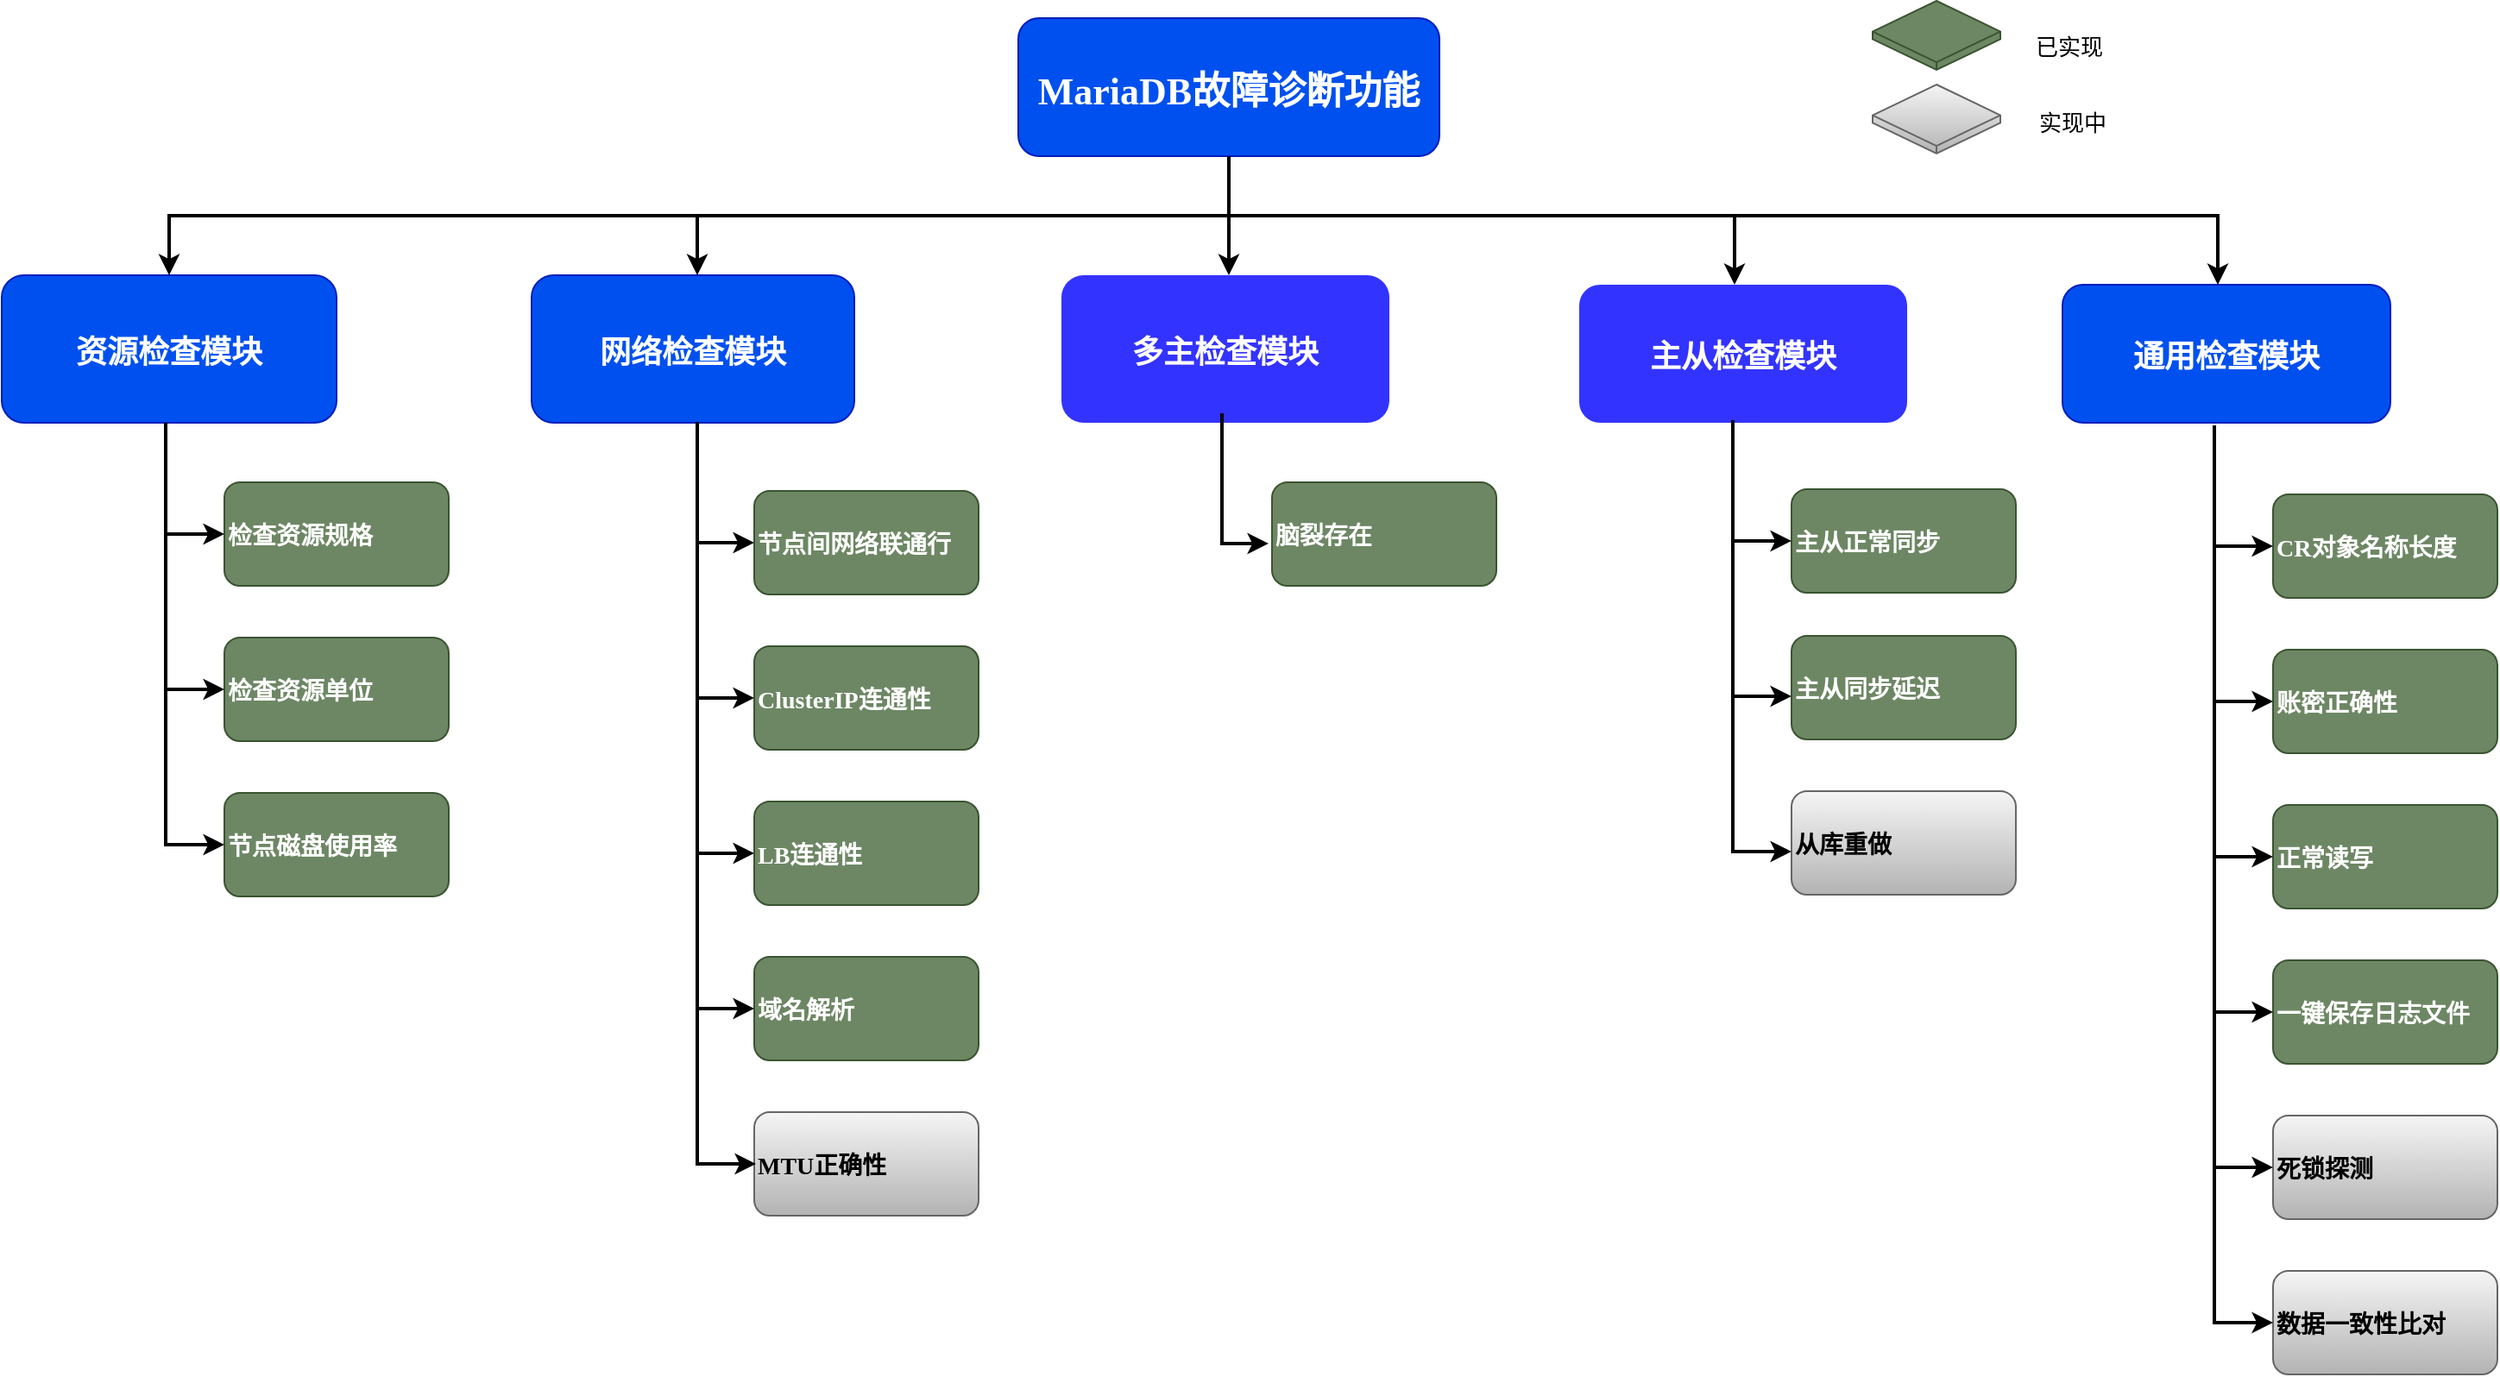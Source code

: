 <mxfile version="17.2.4" type="github">
  <diagram name="Page-1" id="2c0d36ab-eaac-3732-788b-9136903baeff">
    <mxGraphModel dx="2066" dy="1129" grid="1" gridSize="10" guides="1" tooltips="1" connect="1" arrows="1" fold="1" page="1" pageScale="1.5" pageWidth="413" pageHeight="583" background="none" math="0" shadow="0">
      <root>
        <mxCell id="0" />
        <mxCell id="1" parent="0" />
        <mxCell id="2" value="MariaDB故障诊断功能" style="rounded=1;fillColor=#0050ef;strokeColor=#001DBC;fontColor=#ffffff;fontStyle=1;fontFamily=Tahoma;fontSize=22;" parent="1" vertex="1">
          <mxGeometry x="654" y="63.5" width="244" height="80" as="geometry" />
        </mxCell>
        <mxCell id="4" value="通用检查模块" style="rounded=1;fillColor=#0050ef;strokeColor=#001DBC;fontColor=#ffffff;fontStyle=1;fontFamily=Tahoma;fontSize=18;" parent="1" vertex="1">
          <mxGeometry x="1259.0" y="218" width="190" height="80" as="geometry" />
        </mxCell>
        <mxCell id="9" value="" style="edgeStyle=elbowEdgeStyle;elbow=vertical;strokeWidth=2;rounded=0" parent="1" source="2" target="4" edge="1">
          <mxGeometry x="166" y="92.5" width="100" height="100" as="geometry">
            <mxPoint x="166" y="192.5" as="sourcePoint" />
            <mxPoint x="266" y="92.5" as="targetPoint" />
            <Array as="points">
              <mxPoint x="1349" y="178" />
              <mxPoint x="889" y="178" />
              <mxPoint x="1319" y="177" />
              <mxPoint x="1359" y="187" />
            </Array>
          </mxGeometry>
        </mxCell>
        <mxCell id="10" value="多主检查模块" style="rounded=1;fillColor=#3333FF;gradientColor=none;strokeColor=none;fontColor=#FFFFFF;fontStyle=1;fontFamily=Tahoma;fontSize=18;" parent="1" vertex="1">
          <mxGeometry x="679" y="212.5" width="190" height="85.5" as="geometry" />
        </mxCell>
        <mxCell id="12" value="网络检查模块" style="rounded=1;fillColor=#0050ef;strokeColor=#001DBC;fontColor=#ffffff;fontStyle=1;fontFamily=Tahoma;fontSize=18;" parent="1" vertex="1">
          <mxGeometry x="372" y="212.5" width="187" height="85.5" as="geometry" />
        </mxCell>
        <mxCell id="13" value="资源检查模块" style="rounded=1;fillColor=#0050ef;strokeColor=#001DBC;fontStyle=1;fontFamily=Tahoma;fontSize=18;fontColor=#ffffff;" parent="1" vertex="1">
          <mxGeometry x="65" y="212.5" width="194" height="85.5" as="geometry" />
        </mxCell>
        <mxCell id="16" value="检查资源规格" style="rounded=1;fillColor=#6d8764;strokeColor=#3A5431;fontStyle=1;fontFamily=Tahoma;fontSize=14;align=left;fontColor=#ffffff;" parent="1" vertex="1">
          <mxGeometry x="194" y="332.5" width="130" height="60" as="geometry" />
        </mxCell>
        <mxCell id="17" value="检查资源单位" style="rounded=1;fillColor=#6d8764;strokeColor=#3A5431;fontStyle=1;fontFamily=Tahoma;fontSize=14;align=left;fontColor=#ffffff;" parent="1" vertex="1">
          <mxGeometry x="194" y="422.5" width="130" height="60" as="geometry" />
        </mxCell>
        <mxCell id="18" value="节点磁盘使用率" style="rounded=1;fillColor=#6d8764;strokeColor=#3A5431;fontStyle=1;fontFamily=Tahoma;fontSize=14;align=left;fontColor=#ffffff;" parent="1" vertex="1">
          <mxGeometry x="194" y="512.5" width="130" height="60" as="geometry" />
        </mxCell>
        <mxCell id="59" value="" style="edgeStyle=elbowEdgeStyle;elbow=vertical;strokeWidth=2;rounded=0" parent="1" edge="1">
          <mxGeometry x="177" y="102.5" width="100" height="100" as="geometry">
            <mxPoint x="468" y="178" as="sourcePoint" />
            <mxPoint x="468" y="212.5" as="targetPoint" />
          </mxGeometry>
        </mxCell>
        <mxCell id="61" value="" style="edgeStyle=elbowEdgeStyle;elbow=vertical;strokeWidth=2;rounded=0" parent="1" source="2" target="13" edge="1">
          <mxGeometry x="-194" y="12.5" width="100" height="100" as="geometry">
            <mxPoint x="-194" y="112.5" as="sourcePoint" />
            <mxPoint x="-94" y="12.5" as="targetPoint" />
          </mxGeometry>
        </mxCell>
        <mxCell id="64" value="" style="edgeStyle=elbowEdgeStyle;elbow=horizontal;strokeWidth=2;rounded=0" parent="1" source="13" target="16" edge="1">
          <mxGeometry x="-65" y="12.5" width="100" height="100" as="geometry">
            <mxPoint x="-65" y="112.5" as="sourcePoint" />
            <mxPoint x="35" y="12.5" as="targetPoint" />
            <Array as="points">
              <mxPoint x="160" y="312.5" />
            </Array>
          </mxGeometry>
        </mxCell>
        <mxCell id="65" value="" style="edgeStyle=elbowEdgeStyle;elbow=horizontal;strokeWidth=2;rounded=0" parent="1" source="13" target="17" edge="1">
          <mxGeometry x="-65" y="12.5" width="100" height="100" as="geometry">
            <mxPoint x="-65" y="112.5" as="sourcePoint" />
            <mxPoint x="35" y="12.5" as="targetPoint" />
            <Array as="points">
              <mxPoint x="160" y="352.5" />
            </Array>
          </mxGeometry>
        </mxCell>
        <mxCell id="69" value="" style="edgeStyle=elbowEdgeStyle;elbow=horizontal;strokeWidth=2;rounded=0;entryX=0;entryY=0.5;entryDx=0;entryDy=0;" parent="1" source="13" target="18" edge="1">
          <mxGeometry x="-65" y="12.5" width="100" height="100" as="geometry">
            <mxPoint x="-65" y="112.5" as="sourcePoint" />
            <mxPoint x="194" y="812.5" as="targetPoint" />
            <Array as="points">
              <mxPoint x="160" y="542.5" />
            </Array>
          </mxGeometry>
        </mxCell>
        <mxCell id="xPJydppNvQIaj2kwLTz8-138" value="主从检查模块" style="rounded=1;fillColor=#3333FF;gradientColor=none;strokeColor=none;fontColor=#FFFFFF;fontStyle=1;fontFamily=Tahoma;fontSize=18;" vertex="1" parent="1">
          <mxGeometry x="979" y="218" width="190" height="80" as="geometry" />
        </mxCell>
        <mxCell id="xPJydppNvQIaj2kwLTz8-141" value="节点间网络联通行" style="rounded=1;fillColor=#6d8764;strokeColor=#3A5431;fontStyle=1;fontFamily=Tahoma;fontSize=14;align=left;fontColor=#ffffff;" vertex="1" parent="1">
          <mxGeometry x="501" y="337.5" width="130" height="60" as="geometry" />
        </mxCell>
        <mxCell id="xPJydppNvQIaj2kwLTz8-142" value="ClusterIP连通性" style="rounded=1;fillColor=#6d8764;strokeColor=#3A5431;fontStyle=1;fontFamily=Tahoma;fontSize=14;align=left;fontColor=#ffffff;" vertex="1" parent="1">
          <mxGeometry x="501" y="427.5" width="130" height="60" as="geometry" />
        </mxCell>
        <mxCell id="xPJydppNvQIaj2kwLTz8-143" value="LB连通性" style="rounded=1;fillColor=#6d8764;strokeColor=#3A5431;fontStyle=1;fontFamily=Tahoma;fontSize=14;align=left;fontColor=#ffffff;" vertex="1" parent="1">
          <mxGeometry x="501" y="517.5" width="130" height="60" as="geometry" />
        </mxCell>
        <mxCell id="xPJydppNvQIaj2kwLTz8-144" value="域名解析" style="rounded=1;fillColor=#6d8764;strokeColor=#3A5431;fontStyle=1;fontFamily=Tahoma;fontSize=14;align=left;fontColor=#ffffff;" vertex="1" parent="1">
          <mxGeometry x="501" y="607.5" width="130" height="60" as="geometry" />
        </mxCell>
        <mxCell id="xPJydppNvQIaj2kwLTz8-145" value="MTU正确性" style="rounded=1;fillColor=#f5f5f5;gradientColor=#b3b3b3;strokeColor=#666666;fontStyle=1;fontFamily=Tahoma;fontSize=14;align=left;" vertex="1" parent="1">
          <mxGeometry x="501" y="697.5" width="130" height="60" as="geometry" />
        </mxCell>
        <mxCell id="xPJydppNvQIaj2kwLTz8-147" value="" style="edgeStyle=elbowEdgeStyle;elbow=horizontal;strokeWidth=2;rounded=0" edge="1" parent="1" target="xPJydppNvQIaj2kwLTz8-141">
          <mxGeometry x="243" y="17.5" width="100" height="100" as="geometry">
            <mxPoint x="468" y="297.5" as="sourcePoint" />
            <mxPoint x="343" y="17.5" as="targetPoint" />
            <Array as="points">
              <mxPoint x="468" y="317.5" />
            </Array>
          </mxGeometry>
        </mxCell>
        <mxCell id="xPJydppNvQIaj2kwLTz8-148" value="" style="edgeStyle=elbowEdgeStyle;elbow=horizontal;strokeWidth=2;rounded=0" edge="1" parent="1" target="xPJydppNvQIaj2kwLTz8-142">
          <mxGeometry x="243" y="17.5" width="100" height="100" as="geometry">
            <mxPoint x="468" y="297.5" as="sourcePoint" />
            <mxPoint x="343" y="17.5" as="targetPoint" />
            <Array as="points">
              <mxPoint x="468" y="357.5" />
            </Array>
          </mxGeometry>
        </mxCell>
        <mxCell id="xPJydppNvQIaj2kwLTz8-149" value="" style="edgeStyle=elbowEdgeStyle;elbow=horizontal;strokeWidth=2;rounded=0" edge="1" parent="1" target="xPJydppNvQIaj2kwLTz8-143">
          <mxGeometry x="243" y="17.5" width="100" height="100" as="geometry">
            <mxPoint x="468" y="297.5" as="sourcePoint" />
            <mxPoint x="343" y="17.5" as="targetPoint" />
            <Array as="points">
              <mxPoint x="468" y="407.5" />
            </Array>
          </mxGeometry>
        </mxCell>
        <mxCell id="xPJydppNvQIaj2kwLTz8-150" value="" style="edgeStyle=elbowEdgeStyle;elbow=horizontal;strokeWidth=2;rounded=0" edge="1" parent="1" target="xPJydppNvQIaj2kwLTz8-144">
          <mxGeometry x="243" y="17.5" width="100" height="100" as="geometry">
            <mxPoint x="468" y="318" as="sourcePoint" />
            <mxPoint x="343" y="17.5" as="targetPoint" />
            <Array as="points">
              <mxPoint x="468" y="457.5" />
            </Array>
          </mxGeometry>
        </mxCell>
        <mxCell id="xPJydppNvQIaj2kwLTz8-152" value="" style="edgeStyle=elbowEdgeStyle;elbow=horizontal;strokeWidth=2;rounded=0" edge="1" parent="1">
          <mxGeometry x="243" y="-72.5" width="100" height="100" as="geometry">
            <mxPoint x="468" y="318" as="sourcePoint" />
            <mxPoint x="502" y="727.5" as="targetPoint" />
            <Array as="points">
              <mxPoint x="468" y="457.5" />
            </Array>
          </mxGeometry>
        </mxCell>
        <mxCell id="xPJydppNvQIaj2kwLTz8-153" value="脑裂存在" style="rounded=1;fillColor=#6d8764;strokeColor=#3A5431;fontStyle=1;fontFamily=Tahoma;fontSize=14;align=left;fontColor=#ffffff;" vertex="1" parent="1">
          <mxGeometry x="801" y="332.5" width="130" height="60" as="geometry" />
        </mxCell>
        <mxCell id="xPJydppNvQIaj2kwLTz8-164" value="" style="edgeStyle=elbowEdgeStyle;elbow=horizontal;strokeWidth=2;rounded=0" edge="1" parent="1">
          <mxGeometry x="547" y="12.5" width="100" height="100" as="geometry">
            <mxPoint x="772" y="292.5" as="sourcePoint" />
            <mxPoint x="799" y="368" as="targetPoint" />
            <Array as="points">
              <mxPoint x="772" y="542.5" />
            </Array>
          </mxGeometry>
        </mxCell>
        <mxCell id="xPJydppNvQIaj2kwLTz8-165" value="主从正常同步" style="rounded=1;fillColor=#6d8764;strokeColor=#3A5431;fontStyle=1;fontFamily=Tahoma;fontSize=14;align=left;fontColor=#ffffff;" vertex="1" parent="1">
          <mxGeometry x="1102" y="336.5" width="130" height="60" as="geometry" />
        </mxCell>
        <mxCell id="xPJydppNvQIaj2kwLTz8-166" value="主从同步延迟" style="rounded=1;fillColor=#6d8764;strokeColor=#3A5431;fontStyle=1;fontFamily=Tahoma;fontSize=14;align=left;fontColor=#ffffff;" vertex="1" parent="1">
          <mxGeometry x="1102" y="421.5" width="130" height="60" as="geometry" />
        </mxCell>
        <mxCell id="xPJydppNvQIaj2kwLTz8-167" value="从库重做" style="rounded=1;fillColor=#f5f5f5;gradientColor=#b3b3b3;strokeColor=#666666;fontStyle=1;fontFamily=Tahoma;fontSize=14;align=left;" vertex="1" parent="1">
          <mxGeometry x="1102" y="511.5" width="130" height="60" as="geometry" />
        </mxCell>
        <mxCell id="xPJydppNvQIaj2kwLTz8-171" value="" style="edgeStyle=elbowEdgeStyle;elbow=horizontal;strokeWidth=2;rounded=0" edge="1" parent="1" target="xPJydppNvQIaj2kwLTz8-165">
          <mxGeometry x="843" y="16.5" width="100" height="100" as="geometry">
            <mxPoint x="1068" y="296.5" as="sourcePoint" />
            <mxPoint x="943" y="16.5" as="targetPoint" />
            <Array as="points">
              <mxPoint x="1068" y="316.5" />
            </Array>
          </mxGeometry>
        </mxCell>
        <mxCell id="xPJydppNvQIaj2kwLTz8-172" value="" style="edgeStyle=elbowEdgeStyle;elbow=horizontal;strokeWidth=2;rounded=0" edge="1" parent="1">
          <mxGeometry x="843" y="16.5" width="100" height="100" as="geometry">
            <mxPoint x="1068" y="296.5" as="sourcePoint" />
            <mxPoint x="1102" y="456.5" as="targetPoint" />
            <Array as="points">
              <mxPoint x="1068" y="356.5" />
            </Array>
          </mxGeometry>
        </mxCell>
        <mxCell id="xPJydppNvQIaj2kwLTz8-176" value="" style="edgeStyle=elbowEdgeStyle;elbow=horizontal;strokeWidth=2;rounded=0;entryX=0;entryY=0.5;entryDx=0;entryDy=0;" edge="1" parent="1">
          <mxGeometry x="843" y="16.5" width="100" height="100" as="geometry">
            <mxPoint x="1069" y="323" as="sourcePoint" />
            <mxPoint x="1102" y="546.5" as="targetPoint" />
            <Array as="points">
              <mxPoint x="1068" y="546.5" />
            </Array>
          </mxGeometry>
        </mxCell>
        <mxCell id="xPJydppNvQIaj2kwLTz8-177" value="CR对象名称长度" style="rounded=1;fillColor=#6d8764;strokeColor=#3A5431;fontStyle=1;fontFamily=Tahoma;fontSize=14;align=left;fontColor=#ffffff;" vertex="1" parent="1">
          <mxGeometry x="1381" y="339.5" width="130" height="60" as="geometry" />
        </mxCell>
        <mxCell id="xPJydppNvQIaj2kwLTz8-178" value="账密正确性" style="rounded=1;fillColor=#6d8764;strokeColor=#3A5431;fontStyle=1;fontFamily=Tahoma;fontSize=14;align=left;fontColor=#ffffff;" vertex="1" parent="1">
          <mxGeometry x="1381" y="429.5" width="130" height="60" as="geometry" />
        </mxCell>
        <mxCell id="xPJydppNvQIaj2kwLTz8-179" value="正常读写" style="rounded=1;fillColor=#6d8764;strokeColor=#3A5431;fontStyle=1;fontFamily=Tahoma;fontSize=14;align=left;fontColor=#ffffff;" vertex="1" parent="1">
          <mxGeometry x="1381" y="519.5" width="130" height="60" as="geometry" />
        </mxCell>
        <mxCell id="xPJydppNvQIaj2kwLTz8-180" value="一键保存日志文件" style="rounded=1;fillColor=#6d8764;strokeColor=#3A5431;fontStyle=1;fontFamily=Tahoma;fontSize=14;align=left;fontColor=#ffffff;" vertex="1" parent="1">
          <mxGeometry x="1381" y="609.5" width="130" height="60" as="geometry" />
        </mxCell>
        <mxCell id="xPJydppNvQIaj2kwLTz8-181" value="死锁探测" style="rounded=1;fillColor=#f5f5f5;strokeColor=#666666;fontStyle=1;fontFamily=Tahoma;fontSize=14;align=left;gradientColor=#b3b3b3;" vertex="1" parent="1">
          <mxGeometry x="1381" y="699.5" width="130" height="60" as="geometry" />
        </mxCell>
        <mxCell id="xPJydppNvQIaj2kwLTz8-182" value="数据一致性比对" style="rounded=1;fillColor=#f5f5f5;gradientColor=#b3b3b3;strokeColor=#666666;fontStyle=1;fontFamily=Tahoma;fontSize=14;align=left;" vertex="1" parent="1">
          <mxGeometry x="1381" y="789.5" width="130" height="60" as="geometry" />
        </mxCell>
        <mxCell id="xPJydppNvQIaj2kwLTz8-183" value="" style="edgeStyle=elbowEdgeStyle;elbow=horizontal;strokeWidth=2;rounded=0" edge="1" parent="1" target="xPJydppNvQIaj2kwLTz8-177">
          <mxGeometry x="1122" y="19.5" width="100" height="100" as="geometry">
            <mxPoint x="1347" y="299.5" as="sourcePoint" />
            <mxPoint x="1222" y="19.5" as="targetPoint" />
            <Array as="points">
              <mxPoint x="1347" y="319.5" />
            </Array>
          </mxGeometry>
        </mxCell>
        <mxCell id="xPJydppNvQIaj2kwLTz8-184" value="" style="edgeStyle=elbowEdgeStyle;elbow=horizontal;strokeWidth=2;rounded=0" edge="1" parent="1" target="xPJydppNvQIaj2kwLTz8-178">
          <mxGeometry x="1122" y="19.5" width="100" height="100" as="geometry">
            <mxPoint x="1347" y="299.5" as="sourcePoint" />
            <mxPoint x="1222" y="19.5" as="targetPoint" />
            <Array as="points">
              <mxPoint x="1347" y="359.5" />
            </Array>
          </mxGeometry>
        </mxCell>
        <mxCell id="xPJydppNvQIaj2kwLTz8-185" value="" style="edgeStyle=elbowEdgeStyle;elbow=horizontal;strokeWidth=2;rounded=0" edge="1" parent="1" target="xPJydppNvQIaj2kwLTz8-179">
          <mxGeometry x="1122" y="19.5" width="100" height="100" as="geometry">
            <mxPoint x="1347" y="299.5" as="sourcePoint" />
            <mxPoint x="1222" y="19.5" as="targetPoint" />
            <Array as="points">
              <mxPoint x="1347" y="409.5" />
            </Array>
          </mxGeometry>
        </mxCell>
        <mxCell id="xPJydppNvQIaj2kwLTz8-186" value="" style="edgeStyle=elbowEdgeStyle;elbow=horizontal;strokeWidth=2;rounded=0" edge="1" parent="1" target="xPJydppNvQIaj2kwLTz8-180">
          <mxGeometry x="1122" y="19.5" width="100" height="100" as="geometry">
            <mxPoint x="1347" y="299.5" as="sourcePoint" />
            <mxPoint x="1222" y="19.5" as="targetPoint" />
            <Array as="points">
              <mxPoint x="1347" y="459.5" />
            </Array>
          </mxGeometry>
        </mxCell>
        <mxCell id="xPJydppNvQIaj2kwLTz8-187" value="" style="edgeStyle=elbowEdgeStyle;elbow=horizontal;strokeWidth=2;rounded=0" edge="1" parent="1" target="xPJydppNvQIaj2kwLTz8-181">
          <mxGeometry x="1122" y="19.5" width="100" height="100" as="geometry">
            <mxPoint x="1347" y="299.5" as="sourcePoint" />
            <mxPoint x="1222" y="19.5" as="targetPoint" />
            <Array as="points">
              <mxPoint x="1347" y="499.5" />
            </Array>
          </mxGeometry>
        </mxCell>
        <mxCell id="xPJydppNvQIaj2kwLTz8-188" value="" style="edgeStyle=elbowEdgeStyle;elbow=horizontal;strokeWidth=2;rounded=0" edge="1" parent="1" target="xPJydppNvQIaj2kwLTz8-182">
          <mxGeometry x="1122" y="19.5" width="100" height="100" as="geometry">
            <mxPoint x="1347" y="299.5" as="sourcePoint" />
            <mxPoint x="1222" y="19.5" as="targetPoint" />
            <Array as="points">
              <mxPoint x="1347" y="549.5" />
            </Array>
          </mxGeometry>
        </mxCell>
        <mxCell id="xPJydppNvQIaj2kwLTz8-191" value="" style="edgeStyle=elbowEdgeStyle;elbow=vertical;strokeWidth=2;rounded=0" edge="1" parent="1">
          <mxGeometry x="485" y="102.5" width="100" height="100" as="geometry">
            <mxPoint x="776" y="178" as="sourcePoint" />
            <mxPoint x="776" y="212.5" as="targetPoint" />
          </mxGeometry>
        </mxCell>
        <mxCell id="xPJydppNvQIaj2kwLTz8-192" value="" style="edgeStyle=elbowEdgeStyle;elbow=vertical;strokeWidth=2;rounded=0" edge="1" parent="1">
          <mxGeometry x="778" y="108" width="100" height="100" as="geometry">
            <mxPoint x="1069" y="178" as="sourcePoint" />
            <mxPoint x="1069" y="218" as="targetPoint" />
          </mxGeometry>
        </mxCell>
        <mxCell id="xPJydppNvQIaj2kwLTz8-198" value="" style="html=1;whiteSpace=wrap;shape=isoCube2;backgroundOutline=1;isoAngle=15;fontSize=18;fillColor=#f5f5f5;gradientColor=#b3b3b3;strokeColor=#666666;" vertex="1" parent="1">
          <mxGeometry x="1149" y="102" width="74" height="40" as="geometry" />
        </mxCell>
        <mxCell id="xPJydppNvQIaj2kwLTz8-200" value="&lt;font style=&quot;font-size: 13px&quot;&gt;已实现&lt;/font&gt;" style="text;html=1;strokeColor=none;fillColor=none;align=center;verticalAlign=middle;whiteSpace=wrap;rounded=0;fontSize=18;" vertex="1" parent="1">
          <mxGeometry x="1233" y="63.5" width="60" height="30" as="geometry" />
        </mxCell>
        <mxCell id="xPJydppNvQIaj2kwLTz8-201" value="&lt;font style=&quot;font-size: 13px&quot;&gt;实现中&lt;/font&gt;" style="text;html=1;strokeColor=none;fillColor=none;align=center;verticalAlign=middle;whiteSpace=wrap;rounded=0;fontSize=18;" vertex="1" parent="1">
          <mxGeometry x="1235" y="108" width="60" height="30" as="geometry" />
        </mxCell>
        <mxCell id="xPJydppNvQIaj2kwLTz8-203" value="" style="html=1;whiteSpace=wrap;shape=isoCube2;backgroundOutline=1;isoAngle=15;fontSize=18;fillColor=#6d8764;strokeColor=#3A5431;fontColor=#ffffff;" vertex="1" parent="1">
          <mxGeometry x="1149" y="53.5" width="74" height="40" as="geometry" />
        </mxCell>
      </root>
    </mxGraphModel>
  </diagram>
</mxfile>
